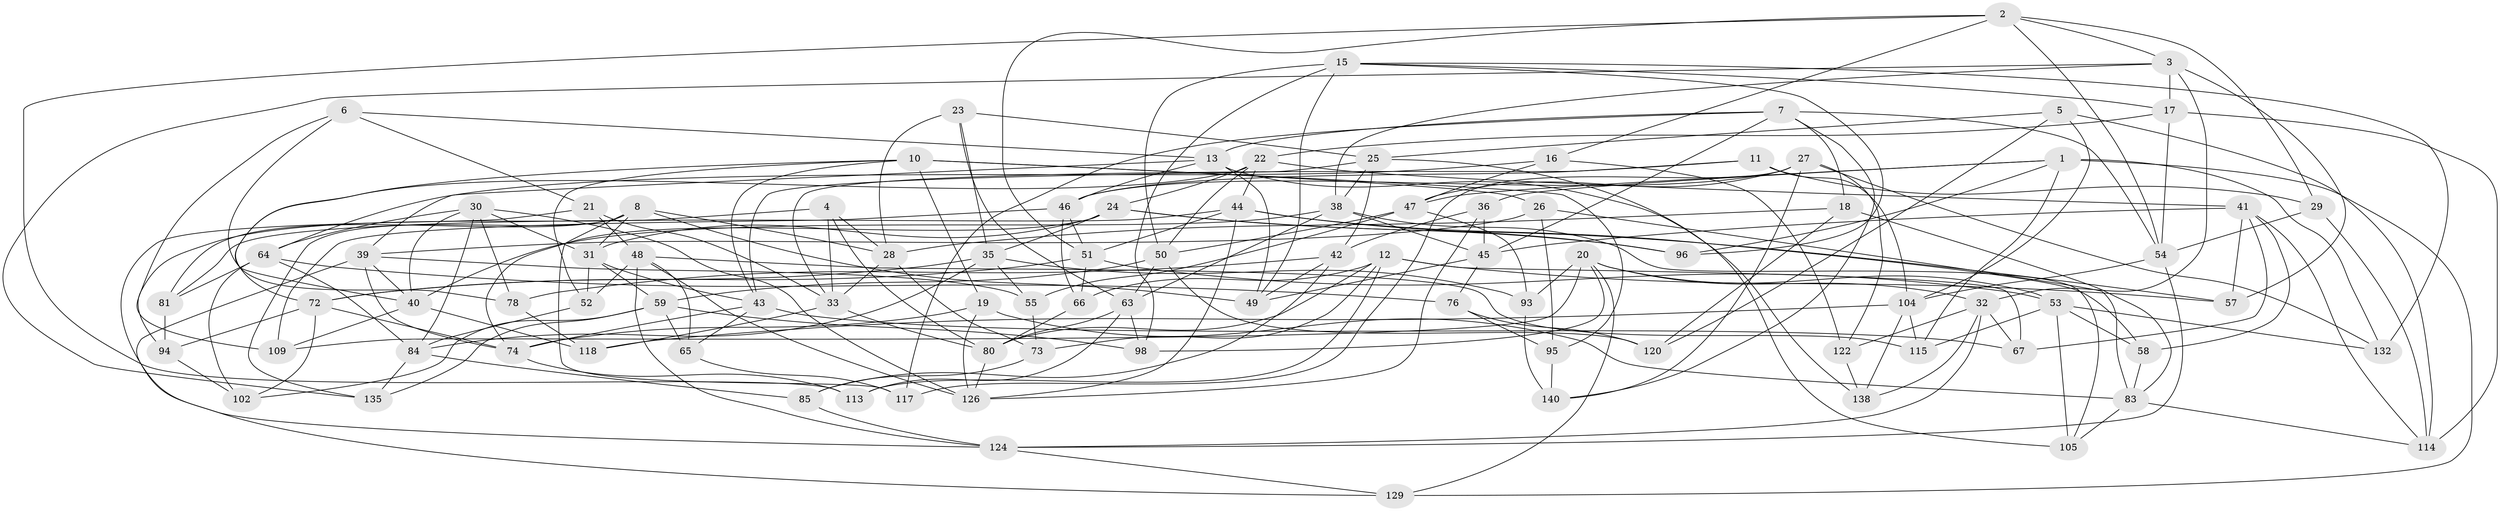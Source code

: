 // original degree distribution, {4: 1.0}
// Generated by graph-tools (version 1.1) at 2025/42/03/06/25 10:42:24]
// undirected, 92 vertices, 231 edges
graph export_dot {
graph [start="1"]
  node [color=gray90,style=filled];
  1 [super="+34"];
  2 [super="+127"];
  3 [super="+14"];
  4;
  5;
  6;
  7 [super="+9"];
  8 [super="+103"];
  10 [super="+77"];
  11;
  12 [super="+56"];
  13 [super="+121"];
  15 [super="+101"];
  16;
  17 [super="+61"];
  18;
  19;
  20 [super="+119"];
  21;
  22 [super="+111"];
  23;
  24 [super="+62"];
  25 [super="+60"];
  26;
  27 [super="+88"];
  28 [super="+99"];
  29;
  30 [super="+107"];
  31 [super="+123"];
  32 [super="+87"];
  33 [super="+139"];
  35 [super="+37"];
  36;
  38 [super="+71"];
  39 [super="+106"];
  40 [super="+90"];
  41 [super="+100"];
  42 [super="+92"];
  43 [super="+91"];
  44 [super="+89"];
  45 [super="+69"];
  46 [super="+137"];
  47 [super="+70"];
  48 [super="+75"];
  49 [super="+97"];
  50 [super="+108"];
  51 [super="+68"];
  52;
  53 [super="+82"];
  54 [super="+131"];
  55;
  57;
  58;
  59 [super="+134"];
  63 [super="+116"];
  64 [super="+110"];
  65;
  66;
  67;
  72 [super="+112"];
  73;
  74 [super="+79"];
  76;
  78;
  80 [super="+128"];
  81;
  83 [super="+86"];
  84 [super="+133"];
  85;
  93;
  94;
  95;
  96;
  98;
  102;
  104 [super="+136"];
  105;
  109;
  113;
  114 [super="+130"];
  115;
  117;
  118;
  120;
  122;
  124 [super="+125"];
  126 [super="+141"];
  129;
  132;
  135;
  138;
  140;
  1 -- 129;
  1 -- 115;
  1 -- 96;
  1 -- 132;
  1 -- 36;
  1 -- 47;
  2 -- 16;
  2 -- 29;
  2 -- 3;
  2 -- 113;
  2 -- 51;
  2 -- 54;
  3 -- 135;
  3 -- 17;
  3 -- 57;
  3 -- 32;
  3 -- 38;
  4 -- 94;
  4 -- 28;
  4 -- 80;
  4 -- 33;
  5 -- 120;
  5 -- 25;
  5 -- 104;
  5 -- 114;
  6 -- 109;
  6 -- 21;
  6 -- 78;
  6 -- 13;
  7 -- 13;
  7 -- 18;
  7 -- 140;
  7 -- 117;
  7 -- 45;
  7 -- 54;
  8 -- 31;
  8 -- 28;
  8 -- 49;
  8 -- 81;
  8 -- 117;
  8 -- 135;
  10 -- 40;
  10 -- 19;
  10 -- 95;
  10 -- 26;
  10 -- 43;
  10 -- 52;
  11 -- 104;
  11 -- 29;
  11 -- 33;
  11 -- 46;
  12 -- 73;
  12 -- 67;
  12 -- 80;
  12 -- 113;
  12 -- 66;
  12 -- 57;
  13 -- 39;
  13 -- 138;
  13 -- 49;
  13 -- 46;
  15 -- 49;
  15 -- 98;
  15 -- 17;
  15 -- 96;
  15 -- 50;
  15 -- 132;
  16 -- 122;
  16 -- 64;
  16 -- 47;
  17 -- 22;
  17 -- 114 [weight=2];
  17 -- 54;
  18 -- 83;
  18 -- 120;
  18 -- 28;
  19 -- 74;
  19 -- 83;
  19 -- 126;
  20 -- 109;
  20 -- 93;
  20 -- 98;
  20 -- 32;
  20 -- 129;
  20 -- 53;
  21 -- 124;
  21 -- 48;
  21 -- 33;
  22 -- 72;
  22 -- 50;
  22 -- 41;
  22 -- 24;
  22 -- 44;
  23 -- 35;
  23 -- 28;
  23 -- 25;
  23 -- 63;
  24 -- 96;
  24 -- 74;
  24 -- 57;
  24 -- 35;
  24 -- 31;
  25 -- 38;
  25 -- 42;
  25 -- 43;
  25 -- 105;
  26 -- 39;
  26 -- 95;
  26 -- 83;
  27 -- 47;
  27 -- 140;
  27 -- 122;
  27 -- 132;
  27 -- 117;
  27 -- 46;
  28 -- 33;
  28 -- 73;
  29 -- 114;
  29 -- 54;
  30 -- 78;
  30 -- 84;
  30 -- 40;
  30 -- 126;
  30 -- 64;
  30 -- 31;
  31 -- 52;
  31 -- 43;
  31 -- 59;
  32 -- 138;
  32 -- 122;
  32 -- 67;
  32 -- 124;
  33 -- 80;
  33 -- 118;
  35 -- 55;
  35 -- 72;
  35 -- 84;
  35 -- 93;
  36 -- 42;
  36 -- 126;
  36 -- 45;
  38 -- 105;
  38 -- 63;
  38 -- 40;
  38 -- 45;
  39 -- 74;
  39 -- 40;
  39 -- 129;
  39 -- 55;
  40 -- 109;
  40 -- 118;
  41 -- 45;
  41 -- 57;
  41 -- 58;
  41 -- 114;
  41 -- 67;
  42 -- 78;
  42 -- 49 [weight=2];
  42 -- 85;
  43 -- 65;
  43 -- 67;
  43 -- 74;
  44 -- 81;
  44 -- 126;
  44 -- 51;
  44 -- 96;
  44 -- 58;
  45 -- 76;
  45 -- 49;
  46 -- 109;
  46 -- 66;
  46 -- 51;
  47 -- 50;
  47 -- 55;
  47 -- 93;
  48 -- 65;
  48 -- 126;
  48 -- 124;
  48 -- 115;
  48 -- 52;
  50 -- 120;
  50 -- 63;
  50 -- 59;
  51 -- 72;
  51 -- 66;
  51 -- 53;
  52 -- 84;
  53 -- 115;
  53 -- 105;
  53 -- 58;
  53 -- 132;
  54 -- 104;
  54 -- 124;
  55 -- 73;
  58 -- 83;
  59 -- 135;
  59 -- 98;
  59 -- 65;
  59 -- 102;
  63 -- 80;
  63 -- 98;
  63 -- 113;
  64 -- 81;
  64 -- 76;
  64 -- 84;
  64 -- 102;
  65 -- 117;
  66 -- 80;
  72 -- 74;
  72 -- 102;
  72 -- 94;
  73 -- 85;
  74 -- 113;
  76 -- 95;
  76 -- 120;
  78 -- 118;
  80 -- 126;
  81 -- 94;
  83 -- 105;
  83 -- 114;
  84 -- 135;
  84 -- 85;
  85 -- 124;
  93 -- 140;
  94 -- 102;
  95 -- 140;
  104 -- 118;
  104 -- 138;
  104 -- 115;
  122 -- 138;
  124 -- 129;
}

